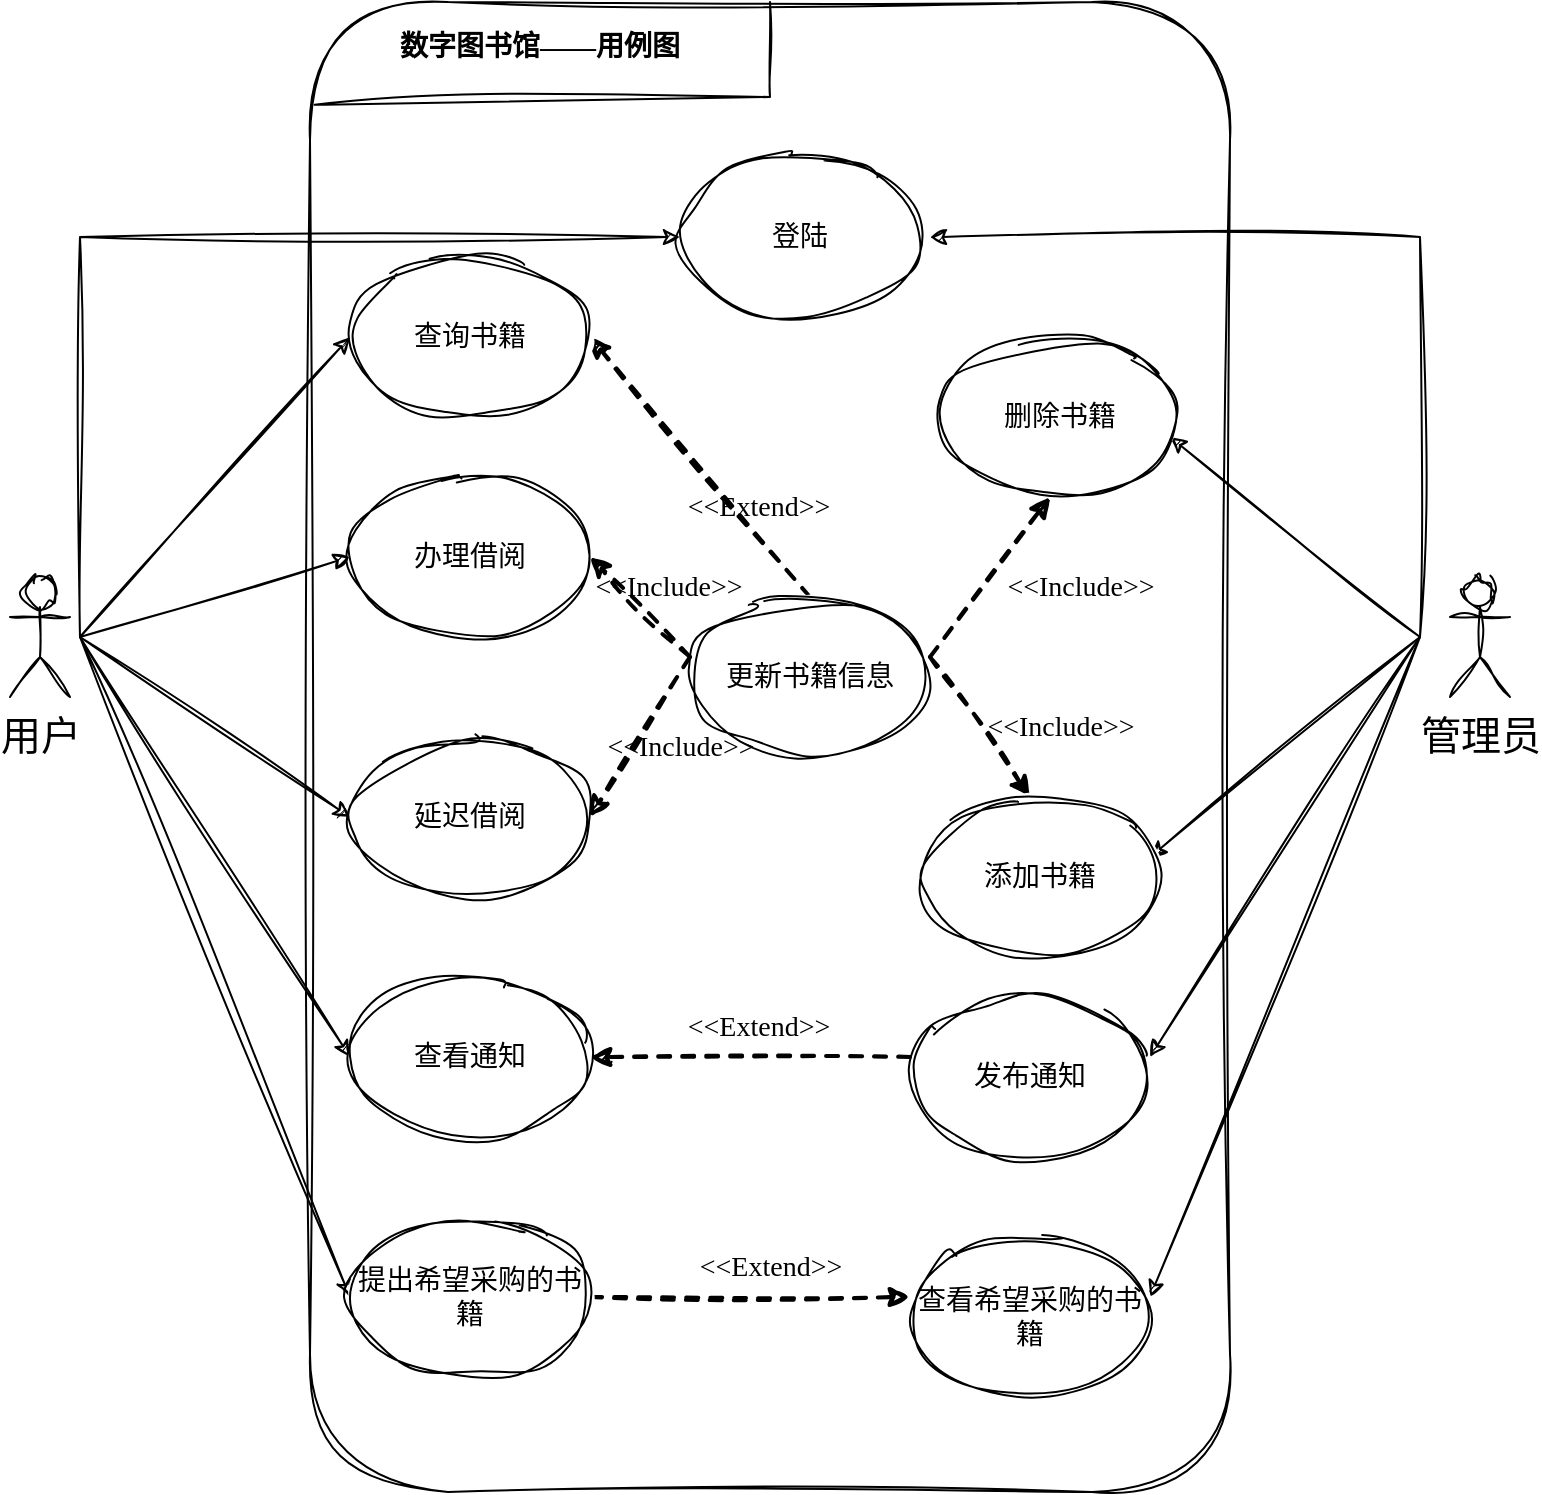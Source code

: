 <mxfile version="22.0.8" type="github">
  <diagram name="第 1 页" id="UjsorJp81rE4ruln6IIW">
    <mxGraphModel dx="2120" dy="1500" grid="1" gridSize="10" guides="1" tooltips="1" connect="1" arrows="1" fold="1" page="1" pageScale="1" pageWidth="827" pageHeight="1169" background="none" math="0" shadow="0">
      <root>
        <mxCell id="0" />
        <mxCell id="1" parent="0" />
        <mxCell id="PpgQJFApu6MsIArDZZm_-71" value="" style="rounded=1;whiteSpace=wrap;html=1;sketch=1;hachureGap=4;jiggle=2;curveFitting=1;fontFamily=Georgia;fontSize=14;" vertex="1" parent="1">
          <mxGeometry x="189" y="212" width="460" height="745" as="geometry" />
        </mxCell>
        <mxCell id="PpgQJFApu6MsIArDZZm_-62" style="rounded=0;sketch=1;hachureGap=4;jiggle=2;curveFitting=1;orthogonalLoop=1;jettySize=auto;html=1;exitX=0.5;exitY=0.5;exitDx=0;exitDy=0;exitPerimeter=0;entryX=0;entryY=0.5;entryDx=0;entryDy=0;fontFamily=Georgia;fontSize=16;" edge="1" parent="1" target="PpgQJFApu6MsIArDZZm_-49">
          <mxGeometry relative="1" as="geometry">
            <mxPoint x="74" y="529.5" as="sourcePoint" />
          </mxGeometry>
        </mxCell>
        <mxCell id="PpgQJFApu6MsIArDZZm_-63" style="rounded=0;sketch=1;hachureGap=4;jiggle=2;curveFitting=1;orthogonalLoop=1;jettySize=auto;html=1;exitX=0.5;exitY=0.5;exitDx=0;exitDy=0;exitPerimeter=0;entryX=0;entryY=0.5;entryDx=0;entryDy=0;fontFamily=Georgia;fontSize=16;" edge="1" parent="1" target="PpgQJFApu6MsIArDZZm_-51">
          <mxGeometry relative="1" as="geometry">
            <mxPoint x="74" y="529.5" as="sourcePoint" />
          </mxGeometry>
        </mxCell>
        <mxCell id="PpgQJFApu6MsIArDZZm_-64" style="rounded=0;sketch=1;hachureGap=4;jiggle=2;curveFitting=1;orthogonalLoop=1;jettySize=auto;html=1;exitX=0.5;exitY=0.5;exitDx=0;exitDy=0;exitPerimeter=0;entryX=0;entryY=0.5;entryDx=0;entryDy=0;fontFamily=Georgia;fontSize=16;" edge="1" parent="1" target="PpgQJFApu6MsIArDZZm_-52">
          <mxGeometry relative="1" as="geometry">
            <mxPoint x="74" y="529.5" as="sourcePoint" />
          </mxGeometry>
        </mxCell>
        <mxCell id="PpgQJFApu6MsIArDZZm_-65" style="rounded=0;sketch=1;hachureGap=4;jiggle=2;curveFitting=1;orthogonalLoop=1;jettySize=auto;html=1;exitX=0.5;exitY=0.5;exitDx=0;exitDy=0;exitPerimeter=0;entryX=0;entryY=0.5;entryDx=0;entryDy=0;fontFamily=Georgia;fontSize=16;" edge="1" parent="1" target="PpgQJFApu6MsIArDZZm_-53">
          <mxGeometry relative="1" as="geometry">
            <mxPoint x="74" y="529.5" as="sourcePoint" />
          </mxGeometry>
        </mxCell>
        <mxCell id="PpgQJFApu6MsIArDZZm_-66" style="rounded=0;sketch=1;hachureGap=4;jiggle=2;curveFitting=1;orthogonalLoop=1;jettySize=auto;html=1;exitX=0.5;exitY=0.5;exitDx=0;exitDy=0;exitPerimeter=0;entryX=0;entryY=0.5;entryDx=0;entryDy=0;fontFamily=Georgia;fontSize=16;" edge="1" parent="1" target="PpgQJFApu6MsIArDZZm_-54">
          <mxGeometry relative="1" as="geometry">
            <mxPoint x="74" y="529.5" as="sourcePoint" />
          </mxGeometry>
        </mxCell>
        <mxCell id="PpgQJFApu6MsIArDZZm_-39" style="edgeStyle=orthogonalEdgeStyle;rounded=0;orthogonalLoop=1;jettySize=auto;html=1;exitX=0.5;exitY=0.5;exitDx=0;exitDy=0;exitPerimeter=0;entryX=1;entryY=0.5;entryDx=0;entryDy=0;fontSize=16;strokeColor=default;strokeWidth=1;fontFamily=Georgia;sketch=1;hachureGap=4;jiggle=2;curveFitting=1;" edge="1" parent="1">
          <mxGeometry relative="1" as="geometry">
            <mxPoint x="744" y="529.5" as="sourcePoint" />
            <mxPoint x="499" y="329.5" as="targetPoint" />
            <Array as="points">
              <mxPoint x="744" y="329.5" />
            </Array>
          </mxGeometry>
        </mxCell>
        <mxCell id="PpgQJFApu6MsIArDZZm_-40" style="rounded=0;orthogonalLoop=1;jettySize=auto;html=1;exitX=0.5;exitY=0.5;exitDx=0;exitDy=0;exitPerimeter=0;entryX=1;entryY=0.5;entryDx=0;entryDy=0;fontSize=16;strokeColor=default;strokeWidth=1;fontFamily=Georgia;sketch=1;hachureGap=4;jiggle=2;curveFitting=1;" edge="1" parent="1">
          <mxGeometry relative="1" as="geometry">
            <mxPoint x="744" y="529.5" as="sourcePoint" />
            <mxPoint x="619" y="429.5" as="targetPoint" />
          </mxGeometry>
        </mxCell>
        <mxCell id="PpgQJFApu6MsIArDZZm_-41" style="rounded=0;orthogonalLoop=1;jettySize=auto;html=1;exitX=0.5;exitY=0.5;exitDx=0;exitDy=0;exitPerimeter=0;entryX=1;entryY=0.5;entryDx=0;entryDy=0;fontSize=16;strokeColor=default;strokeWidth=1;fontFamily=Georgia;sketch=1;hachureGap=4;jiggle=2;curveFitting=1;" edge="1" parent="1">
          <mxGeometry relative="1" as="geometry">
            <mxPoint x="744" y="529.5" as="sourcePoint" />
            <mxPoint x="609" y="639.5" as="targetPoint" />
          </mxGeometry>
        </mxCell>
        <mxCell id="PpgQJFApu6MsIArDZZm_-42" style="rounded=0;orthogonalLoop=1;jettySize=auto;html=1;exitX=0.5;exitY=0.5;exitDx=0;exitDy=0;exitPerimeter=0;entryX=1;entryY=0.5;entryDx=0;entryDy=0;fontSize=16;strokeColor=default;strokeWidth=1;fontFamily=Georgia;sketch=1;hachureGap=4;jiggle=2;curveFitting=1;" edge="1" parent="1">
          <mxGeometry relative="1" as="geometry">
            <mxPoint x="744" y="529.5" as="sourcePoint" />
            <mxPoint x="609" y="739.5" as="targetPoint" />
          </mxGeometry>
        </mxCell>
        <mxCell id="PpgQJFApu6MsIArDZZm_-43" style="rounded=0;orthogonalLoop=1;jettySize=auto;html=1;exitX=0.5;exitY=0.5;exitDx=0;exitDy=0;exitPerimeter=0;entryX=1;entryY=0.5;entryDx=0;entryDy=0;fontSize=16;strokeColor=default;strokeWidth=1;fontFamily=Georgia;sketch=1;hachureGap=4;jiggle=2;curveFitting=1;" edge="1" parent="1">
          <mxGeometry relative="1" as="geometry">
            <mxPoint x="744" y="529.5" as="sourcePoint" />
            <mxPoint x="609" y="859.5" as="targetPoint" />
          </mxGeometry>
        </mxCell>
        <mxCell id="CTrD3tR8xtVE2NnZPOuH-12" value="&lt;font style=&quot;font-size: 14px;&quot;&gt;&lt;b style=&quot;font-size: 14px;&quot;&gt;数字图书馆——用例图&lt;/b&gt;&lt;/font&gt;" style="text;html=1;strokeColor=none;fillColor=none;align=center;verticalAlign=middle;whiteSpace=wrap;rounded=0;fontSize=14;strokeWidth=2;fontColor=#000000;fontFamily=Georgia;" parent="1" vertex="1">
          <mxGeometry x="219" y="219.5" width="170" height="30" as="geometry" />
        </mxCell>
        <mxCell id="PpgQJFApu6MsIArDZZm_-28" style="edgeStyle=orthogonalEdgeStyle;rounded=0;orthogonalLoop=1;jettySize=auto;html=1;exitX=1;exitY=0.5;exitDx=0;exitDy=0;entryX=0;entryY=0.5;entryDx=0;entryDy=0;dashed=1;fontSize=14;strokeColor=default;strokeWidth=2;fontFamily=Georgia;sketch=1;hachureGap=4;jiggle=2;curveFitting=1;" edge="1" parent="1">
          <mxGeometry relative="1" as="geometry">
            <mxPoint x="329" y="859.5" as="sourcePoint" />
            <mxPoint x="489" y="859.5" as="targetPoint" />
          </mxGeometry>
        </mxCell>
        <mxCell id="PpgQJFApu6MsIArDZZm_-8" style="rounded=0;orthogonalLoop=1;jettySize=auto;html=1;exitX=0;exitY=0.5;exitDx=0;exitDy=0;entryX=1;entryY=0.5;entryDx=0;entryDy=0;dashed=1;fontSize=14;strokeColor=default;strokeWidth=2;fontFamily=Georgia;sketch=1;hachureGap=4;jiggle=2;curveFitting=1;" edge="1" parent="1">
          <mxGeometry relative="1" as="geometry">
            <mxPoint x="489" y="739.5" as="sourcePoint" />
            <mxPoint x="329" y="739.5" as="targetPoint" />
          </mxGeometry>
        </mxCell>
        <mxCell id="PpgQJFApu6MsIArDZZm_-10" value="&lt;font style=&quot;font-size: 14px;&quot;&gt;&amp;lt;&amp;lt;Extend&amp;gt;&amp;gt;&lt;/font&gt;" style="text;html=1;align=center;verticalAlign=middle;resizable=0;points=[];autosize=1;strokeColor=none;fillColor=none;fontSize=14;strokeWidth=2;rounded=0;fontColor=#000000;fontFamily=Georgia;" vertex="1" parent="1">
          <mxGeometry x="362.5" y="709.5" width="100" height="30" as="geometry" />
        </mxCell>
        <mxCell id="PpgQJFApu6MsIArDZZm_-17" style="rounded=0;orthogonalLoop=1;jettySize=auto;html=1;exitX=0.5;exitY=0;exitDx=0;exitDy=0;entryX=1;entryY=0.5;entryDx=0;entryDy=0;dashed=1;fontSize=14;strokeColor=default;strokeWidth=2;fontFamily=Georgia;sketch=1;hachureGap=4;jiggle=2;curveFitting=1;" edge="1" parent="1">
          <mxGeometry relative="1" as="geometry">
            <mxPoint x="439" y="509.5" as="sourcePoint" />
            <mxPoint x="329" y="379.5" as="targetPoint" />
          </mxGeometry>
        </mxCell>
        <mxCell id="PpgQJFApu6MsIArDZZm_-19" style="rounded=0;orthogonalLoop=1;jettySize=auto;html=1;exitX=0;exitY=0.5;exitDx=0;exitDy=0;dashed=1;entryX=1;entryY=0.5;entryDx=0;entryDy=0;fontSize=14;strokeColor=default;strokeWidth=2;fontFamily=Georgia;sketch=1;hachureGap=4;jiggle=2;curveFitting=1;" edge="1" parent="1">
          <mxGeometry relative="1" as="geometry">
            <mxPoint x="379" y="539.5" as="sourcePoint" />
            <mxPoint x="329" y="489.5" as="targetPoint" />
          </mxGeometry>
        </mxCell>
        <mxCell id="PpgQJFApu6MsIArDZZm_-22" style="rounded=0;orthogonalLoop=1;jettySize=auto;html=1;exitX=0;exitY=0.5;exitDx=0;exitDy=0;entryX=1;entryY=0.5;entryDx=0;entryDy=0;dashed=1;fontSize=14;strokeColor=default;strokeWidth=2;fontFamily=Georgia;sketch=1;hachureGap=4;jiggle=2;curveFitting=1;" edge="1" parent="1">
          <mxGeometry relative="1" as="geometry">
            <mxPoint x="379" y="539.5" as="sourcePoint" />
            <mxPoint x="329" y="619.5" as="targetPoint" />
          </mxGeometry>
        </mxCell>
        <mxCell id="PpgQJFApu6MsIArDZZm_-25" style="rounded=0;orthogonalLoop=1;jettySize=auto;html=1;exitX=1;exitY=0.5;exitDx=0;exitDy=0;entryX=0.5;entryY=1;entryDx=0;entryDy=0;dashed=1;fontSize=14;strokeColor=default;strokeWidth=2;fontFamily=Georgia;sketch=1;hachureGap=4;jiggle=2;curveFitting=1;" edge="1" parent="1">
          <mxGeometry relative="1" as="geometry">
            <mxPoint x="499" y="539.5" as="sourcePoint" />
            <mxPoint x="559" y="459.5" as="targetPoint" />
          </mxGeometry>
        </mxCell>
        <mxCell id="PpgQJFApu6MsIArDZZm_-26" style="rounded=0;orthogonalLoop=1;jettySize=auto;html=1;exitX=1;exitY=0.5;exitDx=0;exitDy=0;entryX=0.5;entryY=0;entryDx=0;entryDy=0;dashed=1;fontSize=14;strokeColor=default;strokeWidth=2;fontFamily=Georgia;sketch=1;hachureGap=4;jiggle=2;curveFitting=1;" edge="1" parent="1">
          <mxGeometry relative="1" as="geometry">
            <mxPoint x="499" y="539.5" as="sourcePoint" />
            <mxPoint x="549" y="609.5" as="targetPoint" />
          </mxGeometry>
        </mxCell>
        <mxCell id="PpgQJFApu6MsIArDZZm_-18" value="&lt;font style=&quot;font-size: 14px;&quot;&gt;&amp;lt;&amp;lt;Extend&amp;gt;&amp;gt;&lt;/font&gt;" style="text;html=1;align=center;verticalAlign=middle;resizable=0;points=[];autosize=1;strokeColor=none;fillColor=none;fontSize=14;strokeWidth=2;rounded=0;fontColor=#000000;fontFamily=Georgia;" vertex="1" parent="1">
          <mxGeometry x="363" y="449.5" width="100" height="30" as="geometry" />
        </mxCell>
        <mxCell id="PpgQJFApu6MsIArDZZm_-20" value="&lt;font style=&quot;font-size: 14px;&quot;&gt;&amp;lt;&amp;lt;Include&amp;gt;&amp;gt;&lt;/font&gt;" style="text;html=1;align=center;verticalAlign=middle;resizable=0;points=[];autosize=1;strokeColor=none;fillColor=none;fontSize=14;strokeWidth=2;rounded=0;fontColor=#000000;fontFamily=Georgia;" vertex="1" parent="1">
          <mxGeometry x="313" y="489.5" width="110" height="30" as="geometry" />
        </mxCell>
        <mxCell id="PpgQJFApu6MsIArDZZm_-24" value="&lt;font style=&quot;font-size: 14px;&quot;&gt;&amp;lt;&amp;lt;Include&amp;gt;&amp;gt;&lt;/font&gt;" style="text;html=1;align=center;verticalAlign=middle;resizable=0;points=[];autosize=1;strokeColor=none;fillColor=none;fontSize=14;strokeWidth=2;rounded=0;fontColor=#000000;fontFamily=Georgia;" vertex="1" parent="1">
          <mxGeometry x="319" y="569.5" width="110" height="30" as="geometry" />
        </mxCell>
        <mxCell id="PpgQJFApu6MsIArDZZm_-29" value="&lt;font style=&quot;font-size: 14px;&quot;&gt;&amp;lt;&amp;lt;Extend&amp;gt;&amp;gt;&lt;/font&gt;" style="text;html=1;align=center;verticalAlign=middle;resizable=0;points=[];autosize=1;strokeColor=none;fillColor=none;fontSize=14;strokeWidth=2;rounded=0;fontColor=#000000;fontFamily=Georgia;" vertex="1" parent="1">
          <mxGeometry x="369" y="829.5" width="100" height="30" as="geometry" />
        </mxCell>
        <mxCell id="PpgQJFApu6MsIArDZZm_-31" value="&lt;font style=&quot;font-size: 14px;&quot;&gt;&amp;lt;&amp;lt;Include&amp;gt;&amp;gt;&lt;/font&gt;" style="text;html=1;align=center;verticalAlign=middle;resizable=0;points=[];autosize=1;strokeColor=none;fillColor=none;fontSize=14;strokeWidth=2;rounded=0;fontColor=#000000;fontFamily=Georgia;" vertex="1" parent="1">
          <mxGeometry x="509" y="559.5" width="110" height="30" as="geometry" />
        </mxCell>
        <mxCell id="PpgQJFApu6MsIArDZZm_-32" value="&lt;font style=&quot;font-size: 14px;&quot;&gt;&amp;lt;&amp;lt;Include&amp;gt;&amp;gt;&lt;/font&gt;" style="text;html=1;align=center;verticalAlign=middle;resizable=0;points=[];autosize=1;strokeColor=none;fillColor=none;fontSize=14;strokeWidth=2;rounded=0;fontColor=#000000;fontFamily=Georgia;" vertex="1" parent="1">
          <mxGeometry x="519" y="489.5" width="110" height="30" as="geometry" />
        </mxCell>
        <mxCell id="PpgQJFApu6MsIArDZZm_-49" value="查询书籍" style="ellipse;whiteSpace=wrap;html=1;sketch=1;hachureGap=4;jiggle=2;curveFitting=1;fontFamily=Georgia;fontSize=14;" vertex="1" parent="1">
          <mxGeometry x="209" y="339.5" width="120" height="80" as="geometry" />
        </mxCell>
        <mxCell id="PpgQJFApu6MsIArDZZm_-51" value="办理借阅" style="ellipse;whiteSpace=wrap;html=1;sketch=1;hachureGap=4;jiggle=2;curveFitting=1;fontFamily=Georgia;fontSize=14;" vertex="1" parent="1">
          <mxGeometry x="209" y="449.5" width="120" height="80" as="geometry" />
        </mxCell>
        <mxCell id="PpgQJFApu6MsIArDZZm_-52" value="延迟借阅" style="ellipse;whiteSpace=wrap;html=1;sketch=1;hachureGap=4;jiggle=2;curveFitting=1;fontFamily=Georgia;fontSize=14;" vertex="1" parent="1">
          <mxGeometry x="209" y="579.5" width="120" height="80" as="geometry" />
        </mxCell>
        <mxCell id="PpgQJFApu6MsIArDZZm_-53" value="查看通知" style="ellipse;whiteSpace=wrap;html=1;sketch=1;hachureGap=4;jiggle=2;curveFitting=1;fontFamily=Georgia;fontSize=14;" vertex="1" parent="1">
          <mxGeometry x="209" y="699.5" width="120" height="80" as="geometry" />
        </mxCell>
        <mxCell id="PpgQJFApu6MsIArDZZm_-54" value="提出希望采购的书籍" style="ellipse;whiteSpace=wrap;html=1;sketch=1;hachureGap=4;jiggle=2;curveFitting=1;fontFamily=Georgia;fontSize=14;" vertex="1" parent="1">
          <mxGeometry x="209" y="819.5" width="120" height="80" as="geometry" />
        </mxCell>
        <mxCell id="PpgQJFApu6MsIArDZZm_-55" value="删除书籍" style="ellipse;whiteSpace=wrap;html=1;sketch=1;hachureGap=4;jiggle=2;curveFitting=1;fontFamily=Georgia;fontSize=14;" vertex="1" parent="1">
          <mxGeometry x="504" y="379.5" width="120" height="80" as="geometry" />
        </mxCell>
        <mxCell id="PpgQJFApu6MsIArDZZm_-56" value="添加书籍" style="ellipse;whiteSpace=wrap;html=1;sketch=1;hachureGap=4;jiggle=2;curveFitting=1;fontFamily=Georgia;fontSize=14;" vertex="1" parent="1">
          <mxGeometry x="494" y="609.5" width="120" height="80" as="geometry" />
        </mxCell>
        <mxCell id="PpgQJFApu6MsIArDZZm_-57" value="发布通知" style="ellipse;whiteSpace=wrap;html=1;sketch=1;hachureGap=4;jiggle=2;curveFitting=1;fontFamily=Georgia;fontSize=14;" vertex="1" parent="1">
          <mxGeometry x="489" y="709.5" width="120" height="80" as="geometry" />
        </mxCell>
        <mxCell id="PpgQJFApu6MsIArDZZm_-58" value="查看希望采购的书籍" style="ellipse;whiteSpace=wrap;html=1;sketch=1;hachureGap=4;jiggle=2;curveFitting=1;fontFamily=Georgia;fontSize=14;" vertex="1" parent="1">
          <mxGeometry x="489" y="829.5" width="120" height="80" as="geometry" />
        </mxCell>
        <mxCell id="PpgQJFApu6MsIArDZZm_-59" value="更新书籍信息" style="ellipse;whiteSpace=wrap;html=1;sketch=1;hachureGap=4;jiggle=2;curveFitting=1;fontFamily=Georgia;fontSize=14;" vertex="1" parent="1">
          <mxGeometry x="379" y="509.5" width="120" height="80" as="geometry" />
        </mxCell>
        <mxCell id="PpgQJFApu6MsIArDZZm_-60" value="登陆" style="ellipse;whiteSpace=wrap;html=1;sketch=1;hachureGap=4;jiggle=2;curveFitting=1;fontFamily=Georgia;fontSize=14;" vertex="1" parent="1">
          <mxGeometry x="374" y="289.5" width="120" height="80" as="geometry" />
        </mxCell>
        <mxCell id="PpgQJFApu6MsIArDZZm_-67" value="用户" style="shape=umlActor;verticalLabelPosition=bottom;verticalAlign=top;html=1;outlineConnect=0;sketch=1;hachureGap=4;jiggle=2;curveFitting=1;fontFamily=Georgia;fontSize=20;" vertex="1" parent="1">
          <mxGeometry x="39" y="499.5" width="30" height="60" as="geometry" />
        </mxCell>
        <mxCell id="PpgQJFApu6MsIArDZZm_-72" value="" style="endArrow=none;html=1;rounded=0;sketch=1;hachureGap=4;jiggle=2;curveFitting=1;fontFamily=Georgia;fontSize=14;exitX=0.005;exitY=0.069;exitDx=0;exitDy=0;exitPerimeter=0;entryX=0.5;entryY=0;entryDx=0;entryDy=0;" edge="1" parent="1" source="PpgQJFApu6MsIArDZZm_-71" target="PpgQJFApu6MsIArDZZm_-71">
          <mxGeometry width="50" height="50" relative="1" as="geometry">
            <mxPoint x="329" y="629.5" as="sourcePoint" />
            <mxPoint x="379" y="579.5" as="targetPoint" />
            <Array as="points">
              <mxPoint x="419" y="259.5" />
            </Array>
          </mxGeometry>
        </mxCell>
        <mxCell id="PpgQJFApu6MsIArDZZm_-61" style="edgeStyle=orthogonalEdgeStyle;rounded=0;sketch=1;hachureGap=4;jiggle=2;curveFitting=1;orthogonalLoop=1;jettySize=auto;html=1;exitX=0.5;exitY=0.5;exitDx=0;exitDy=0;exitPerimeter=0;entryX=0;entryY=0.5;entryDx=0;entryDy=0;fontFamily=Georgia;fontSize=16;" edge="1" parent="1" target="PpgQJFApu6MsIArDZZm_-60">
          <mxGeometry relative="1" as="geometry">
            <mxPoint x="74" y="529.5" as="sourcePoint" />
            <Array as="points">
              <mxPoint x="74" y="329.5" />
            </Array>
          </mxGeometry>
        </mxCell>
        <mxCell id="PpgQJFApu6MsIArDZZm_-73" value="管理员" style="shape=umlActor;verticalLabelPosition=bottom;verticalAlign=top;html=1;outlineConnect=0;sketch=1;hachureGap=4;jiggle=2;curveFitting=1;fontFamily=Georgia;fontSize=20;" vertex="1" parent="1">
          <mxGeometry x="759" y="499.5" width="30" height="60" as="geometry" />
        </mxCell>
      </root>
    </mxGraphModel>
  </diagram>
</mxfile>
